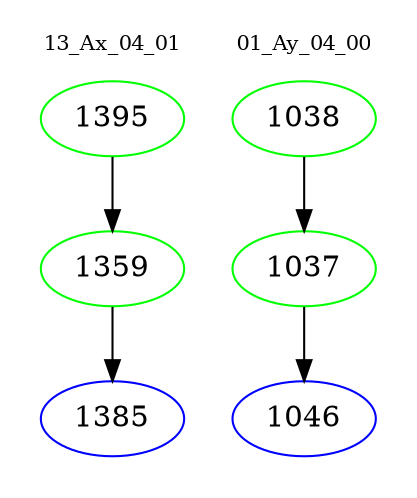 digraph{
subgraph cluster_0 {
color = white
label = "13_Ax_04_01";
fontsize=10;
T0_1395 [label="1395", color="green"]
T0_1395 -> T0_1359 [color="black"]
T0_1359 [label="1359", color="green"]
T0_1359 -> T0_1385 [color="black"]
T0_1385 [label="1385", color="blue"]
}
subgraph cluster_1 {
color = white
label = "01_Ay_04_00";
fontsize=10;
T1_1038 [label="1038", color="green"]
T1_1038 -> T1_1037 [color="black"]
T1_1037 [label="1037", color="green"]
T1_1037 -> T1_1046 [color="black"]
T1_1046 [label="1046", color="blue"]
}
}
